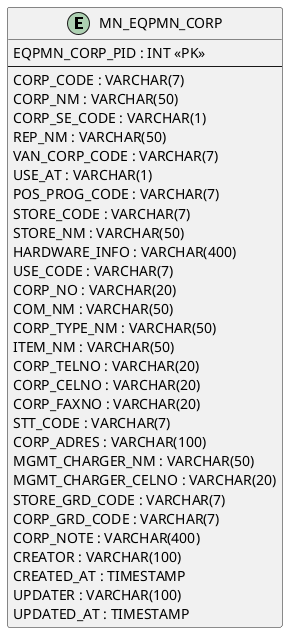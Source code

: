 @startuml

left to right direction

entity "MN_EQPMN_CORP" as mnEqpmnCorp {
  EQPMN_CORP_PID : INT <<PK>>
  --
  CORP_CODE : VARCHAR(7)
  CORP_NM : VARCHAR(50)
  CORP_SE_CODE : VARCHAR(1)
  REP_NM : VARCHAR(50)
  VAN_CORP_CODE : VARCHAR(7)
  USE_AT : VARCHAR(1)
  POS_PROG_CODE : VARCHAR(7)
  STORE_CODE : VARCHAR(7)
  STORE_NM : VARCHAR(50)
  HARDWARE_INFO : VARCHAR(400)
  USE_CODE : VARCHAR(7)
  CORP_NO : VARCHAR(20)
  COM_NM : VARCHAR(50)
  CORP_TYPE_NM : VARCHAR(50)
  ITEM_NM : VARCHAR(50)
  CORP_TELNO : VARCHAR(20)
  CORP_CELNO : VARCHAR(20)
  CORP_FAXNO : VARCHAR(20)
  STT_CODE : VARCHAR(7)
  CORP_ADRES : VARCHAR(100)
  MGMT_CHARGER_NM : VARCHAR(50)
  MGMT_CHARGER_CELNO : VARCHAR(20)
  STORE_GRD_CODE : VARCHAR(7)
  CORP_GRD_CODE : VARCHAR(7)
  CORP_NOTE : VARCHAR(400)
  CREATOR : VARCHAR(100)
  CREATED_AT : TIMESTAMP
  UPDATER : VARCHAR(100)
  UPDATED_AT : TIMESTAMP
}

@enduml




